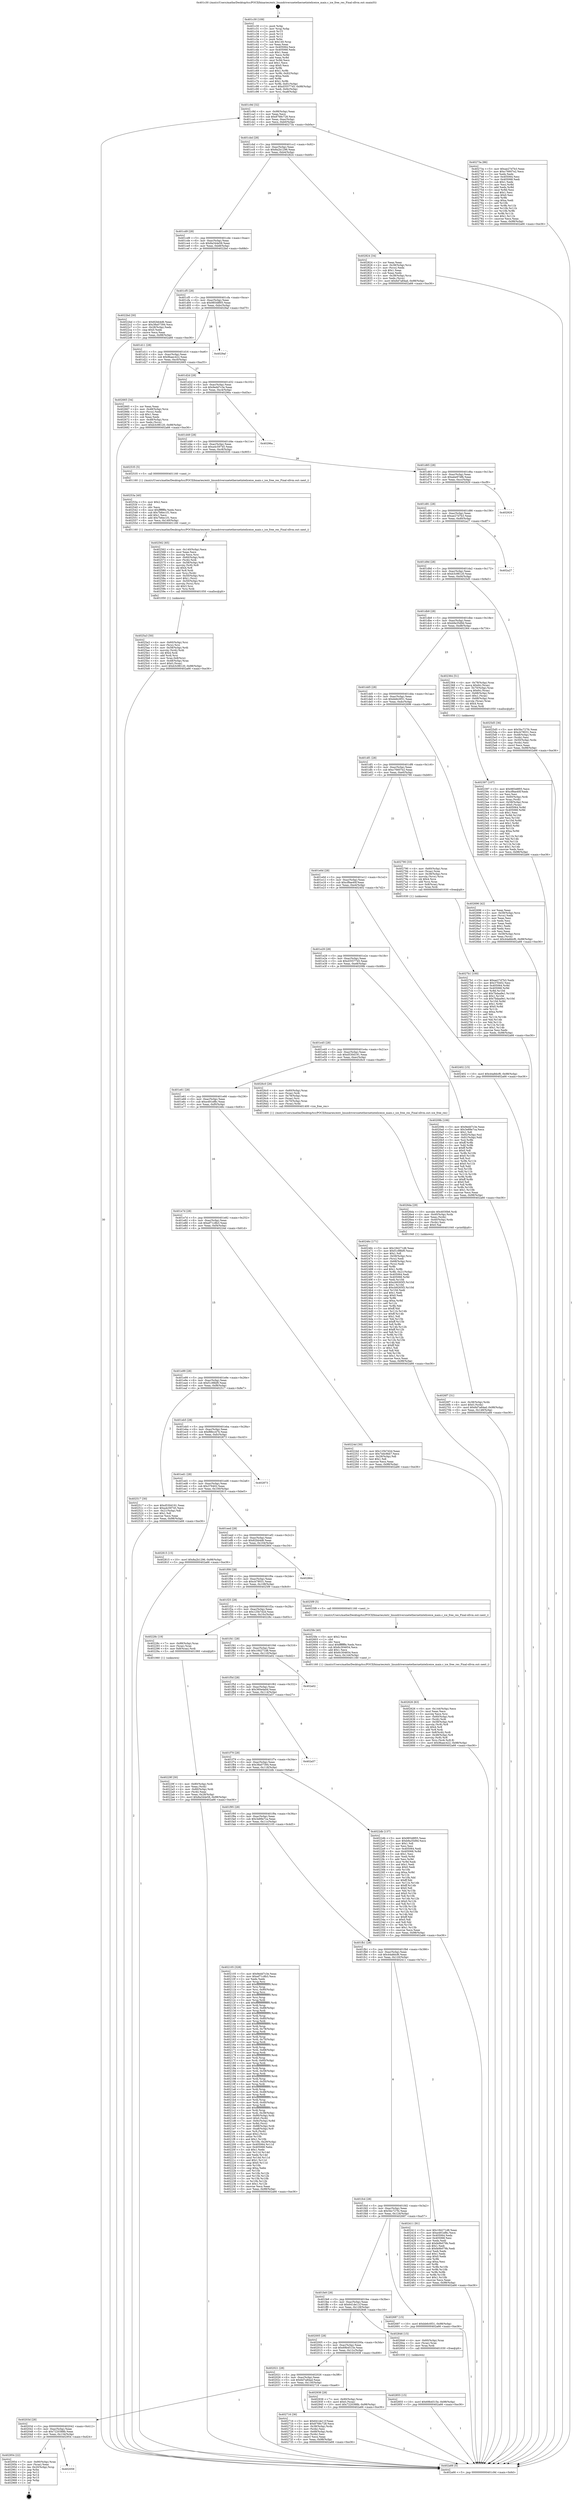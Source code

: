digraph "0x401c30" {
  label = "0x401c30 (/mnt/c/Users/mathe/Desktop/tcc/POCII/binaries/extr_linuxdriversnetethernetinteliceice_main.c_ice_free_res_Final-ollvm.out::main(0))"
  labelloc = "t"
  node[shape=record]

  Entry [label="",width=0.3,height=0.3,shape=circle,fillcolor=black,style=filled]
  "0x401c9d" [label="{
     0x401c9d [32]\l
     | [instrs]\l
     &nbsp;&nbsp;0x401c9d \<+6\>: mov -0x98(%rbp),%eax\l
     &nbsp;&nbsp;0x401ca3 \<+2\>: mov %eax,%ecx\l
     &nbsp;&nbsp;0x401ca5 \<+6\>: sub $0x8768c728,%ecx\l
     &nbsp;&nbsp;0x401cab \<+6\>: mov %eax,-0xac(%rbp)\l
     &nbsp;&nbsp;0x401cb1 \<+6\>: mov %ecx,-0xb0(%rbp)\l
     &nbsp;&nbsp;0x401cb7 \<+6\>: je 000000000040273a \<main+0xb0a\>\l
  }"]
  "0x40273a" [label="{
     0x40273a [86]\l
     | [instrs]\l
     &nbsp;&nbsp;0x40273a \<+5\>: mov $0xae27d7b3,%eax\l
     &nbsp;&nbsp;0x40273f \<+5\>: mov $0xc76607e2,%ecx\l
     &nbsp;&nbsp;0x402744 \<+2\>: xor %edx,%edx\l
     &nbsp;&nbsp;0x402746 \<+7\>: mov 0x405064,%esi\l
     &nbsp;&nbsp;0x40274d \<+7\>: mov 0x405068,%edi\l
     &nbsp;&nbsp;0x402754 \<+3\>: sub $0x1,%edx\l
     &nbsp;&nbsp;0x402757 \<+3\>: mov %esi,%r8d\l
     &nbsp;&nbsp;0x40275a \<+3\>: add %edx,%r8d\l
     &nbsp;&nbsp;0x40275d \<+4\>: imul %r8d,%esi\l
     &nbsp;&nbsp;0x402761 \<+3\>: and $0x1,%esi\l
     &nbsp;&nbsp;0x402764 \<+3\>: cmp $0x0,%esi\l
     &nbsp;&nbsp;0x402767 \<+4\>: sete %r9b\l
     &nbsp;&nbsp;0x40276b \<+3\>: cmp $0xa,%edi\l
     &nbsp;&nbsp;0x40276e \<+4\>: setl %r10b\l
     &nbsp;&nbsp;0x402772 \<+3\>: mov %r9b,%r11b\l
     &nbsp;&nbsp;0x402775 \<+3\>: and %r10b,%r11b\l
     &nbsp;&nbsp;0x402778 \<+3\>: xor %r10b,%r9b\l
     &nbsp;&nbsp;0x40277b \<+3\>: or %r9b,%r11b\l
     &nbsp;&nbsp;0x40277e \<+4\>: test $0x1,%r11b\l
     &nbsp;&nbsp;0x402782 \<+3\>: cmovne %ecx,%eax\l
     &nbsp;&nbsp;0x402785 \<+6\>: mov %eax,-0x98(%rbp)\l
     &nbsp;&nbsp;0x40278b \<+5\>: jmp 0000000000402a66 \<main+0xe36\>\l
  }"]
  "0x401cbd" [label="{
     0x401cbd [28]\l
     | [instrs]\l
     &nbsp;&nbsp;0x401cbd \<+5\>: jmp 0000000000401cc2 \<main+0x92\>\l
     &nbsp;&nbsp;0x401cc2 \<+6\>: mov -0xac(%rbp),%eax\l
     &nbsp;&nbsp;0x401cc8 \<+5\>: sub $0x8a2b1296,%eax\l
     &nbsp;&nbsp;0x401ccd \<+6\>: mov %eax,-0xb4(%rbp)\l
     &nbsp;&nbsp;0x401cd3 \<+6\>: je 0000000000402824 \<main+0xbf4\>\l
  }"]
  Exit [label="",width=0.3,height=0.3,shape=circle,fillcolor=black,style=filled,peripheries=2]
  "0x402824" [label="{
     0x402824 [34]\l
     | [instrs]\l
     &nbsp;&nbsp;0x402824 \<+2\>: xor %eax,%eax\l
     &nbsp;&nbsp;0x402826 \<+4\>: mov -0x38(%rbp),%rcx\l
     &nbsp;&nbsp;0x40282a \<+2\>: mov (%rcx),%edx\l
     &nbsp;&nbsp;0x40282c \<+3\>: sub $0x1,%eax\l
     &nbsp;&nbsp;0x40282f \<+2\>: sub %eax,%edx\l
     &nbsp;&nbsp;0x402831 \<+4\>: mov -0x38(%rbp),%rcx\l
     &nbsp;&nbsp;0x402835 \<+2\>: mov %edx,(%rcx)\l
     &nbsp;&nbsp;0x402837 \<+10\>: movl $0x6d7a84ad,-0x98(%rbp)\l
     &nbsp;&nbsp;0x402841 \<+5\>: jmp 0000000000402a66 \<main+0xe36\>\l
  }"]
  "0x401cd9" [label="{
     0x401cd9 [28]\l
     | [instrs]\l
     &nbsp;&nbsp;0x401cd9 \<+5\>: jmp 0000000000401cde \<main+0xae\>\l
     &nbsp;&nbsp;0x401cde \<+6\>: mov -0xac(%rbp),%eax\l
     &nbsp;&nbsp;0x401ce4 \<+5\>: sub $0x8a344e58,%eax\l
     &nbsp;&nbsp;0x401ce9 \<+6\>: mov %eax,-0xb8(%rbp)\l
     &nbsp;&nbsp;0x401cef \<+6\>: je 00000000004022bd \<main+0x68d\>\l
  }"]
  "0x402059" [label="{
     0x402059\l
  }", style=dashed]
  "0x4022bd" [label="{
     0x4022bd [30]\l
     | [instrs]\l
     &nbsp;&nbsp;0x4022bd \<+5\>: mov $0x82bb4d6,%eax\l
     &nbsp;&nbsp;0x4022c2 \<+5\>: mov $0x38a07394,%ecx\l
     &nbsp;&nbsp;0x4022c7 \<+3\>: mov -0x28(%rbp),%edx\l
     &nbsp;&nbsp;0x4022ca \<+3\>: cmp $0x0,%edx\l
     &nbsp;&nbsp;0x4022cd \<+3\>: cmove %ecx,%eax\l
     &nbsp;&nbsp;0x4022d0 \<+6\>: mov %eax,-0x98(%rbp)\l
     &nbsp;&nbsp;0x4022d6 \<+5\>: jmp 0000000000402a66 \<main+0xe36\>\l
  }"]
  "0x401cf5" [label="{
     0x401cf5 [28]\l
     | [instrs]\l
     &nbsp;&nbsp;0x401cf5 \<+5\>: jmp 0000000000401cfa \<main+0xca\>\l
     &nbsp;&nbsp;0x401cfa \<+6\>: mov -0xac(%rbp),%eax\l
     &nbsp;&nbsp;0x401d00 \<+5\>: sub $0x98548f05,%eax\l
     &nbsp;&nbsp;0x401d05 \<+6\>: mov %eax,-0xbc(%rbp)\l
     &nbsp;&nbsp;0x401d0b \<+6\>: je 00000000004029af \<main+0xd7f\>\l
  }"]
  "0x402954" [label="{
     0x402954 [22]\l
     | [instrs]\l
     &nbsp;&nbsp;0x402954 \<+7\>: mov -0x90(%rbp),%rax\l
     &nbsp;&nbsp;0x40295b \<+2\>: mov (%rax),%eax\l
     &nbsp;&nbsp;0x40295d \<+4\>: lea -0x20(%rbp),%rsp\l
     &nbsp;&nbsp;0x402961 \<+1\>: pop %rbx\l
     &nbsp;&nbsp;0x402962 \<+2\>: pop %r12\l
     &nbsp;&nbsp;0x402964 \<+2\>: pop %r14\l
     &nbsp;&nbsp;0x402966 \<+2\>: pop %r15\l
     &nbsp;&nbsp;0x402968 \<+1\>: pop %rbp\l
     &nbsp;&nbsp;0x402969 \<+1\>: ret\l
  }"]
  "0x4029af" [label="{
     0x4029af\l
  }", style=dashed]
  "0x401d11" [label="{
     0x401d11 [28]\l
     | [instrs]\l
     &nbsp;&nbsp;0x401d11 \<+5\>: jmp 0000000000401d16 \<main+0xe6\>\l
     &nbsp;&nbsp;0x401d16 \<+6\>: mov -0xac(%rbp),%eax\l
     &nbsp;&nbsp;0x401d1c \<+5\>: sub $0x9baec422,%eax\l
     &nbsp;&nbsp;0x401d21 \<+6\>: mov %eax,-0xc0(%rbp)\l
     &nbsp;&nbsp;0x401d27 \<+6\>: je 0000000000402665 \<main+0xa35\>\l
  }"]
  "0x402855" [label="{
     0x402855 [15]\l
     | [instrs]\l
     &nbsp;&nbsp;0x402855 \<+10\>: movl $0x69b4515e,-0x98(%rbp)\l
     &nbsp;&nbsp;0x40285f \<+5\>: jmp 0000000000402a66 \<main+0xe36\>\l
  }"]
  "0x402665" [label="{
     0x402665 [34]\l
     | [instrs]\l
     &nbsp;&nbsp;0x402665 \<+2\>: xor %eax,%eax\l
     &nbsp;&nbsp;0x402667 \<+4\>: mov -0x48(%rbp),%rcx\l
     &nbsp;&nbsp;0x40266b \<+2\>: mov (%rcx),%edx\l
     &nbsp;&nbsp;0x40266d \<+3\>: sub $0x1,%eax\l
     &nbsp;&nbsp;0x402670 \<+2\>: sub %eax,%edx\l
     &nbsp;&nbsp;0x402672 \<+4\>: mov -0x48(%rbp),%rcx\l
     &nbsp;&nbsp;0x402676 \<+2\>: mov %edx,(%rcx)\l
     &nbsp;&nbsp;0x402678 \<+10\>: movl $0xb3c98120,-0x98(%rbp)\l
     &nbsp;&nbsp;0x402682 \<+5\>: jmp 0000000000402a66 \<main+0xe36\>\l
  }"]
  "0x401d2d" [label="{
     0x401d2d [28]\l
     | [instrs]\l
     &nbsp;&nbsp;0x401d2d \<+5\>: jmp 0000000000401d32 \<main+0x102\>\l
     &nbsp;&nbsp;0x401d32 \<+6\>: mov -0xac(%rbp),%eax\l
     &nbsp;&nbsp;0x401d38 \<+5\>: sub $0x9edd7c3e,%eax\l
     &nbsp;&nbsp;0x401d3d \<+6\>: mov %eax,-0xc4(%rbp)\l
     &nbsp;&nbsp;0x401d43 \<+6\>: je 000000000040296a \<main+0xd3a\>\l
  }"]
  "0x4027b1" [label="{
     0x4027b1 [100]\l
     | [instrs]\l
     &nbsp;&nbsp;0x4027b1 \<+5\>: mov $0xae27d7b3,%edx\l
     &nbsp;&nbsp;0x4027b6 \<+5\>: mov $0x376402,%esi\l
     &nbsp;&nbsp;0x4027bb \<+8\>: mov 0x405064,%r8d\l
     &nbsp;&nbsp;0x4027c3 \<+8\>: mov 0x405068,%r9d\l
     &nbsp;&nbsp;0x4027cb \<+3\>: mov %r8d,%r10d\l
     &nbsp;&nbsp;0x4027ce \<+7\>: add $0x7bdaa9e1,%r10d\l
     &nbsp;&nbsp;0x4027d5 \<+4\>: sub $0x1,%r10d\l
     &nbsp;&nbsp;0x4027d9 \<+7\>: sub $0x7bdaa9e1,%r10d\l
     &nbsp;&nbsp;0x4027e0 \<+4\>: imul %r10d,%r8d\l
     &nbsp;&nbsp;0x4027e4 \<+4\>: and $0x1,%r8d\l
     &nbsp;&nbsp;0x4027e8 \<+4\>: cmp $0x0,%r8d\l
     &nbsp;&nbsp;0x4027ec \<+4\>: sete %r11b\l
     &nbsp;&nbsp;0x4027f0 \<+4\>: cmp $0xa,%r9d\l
     &nbsp;&nbsp;0x4027f4 \<+3\>: setl %bl\l
     &nbsp;&nbsp;0x4027f7 \<+3\>: mov %r11b,%r14b\l
     &nbsp;&nbsp;0x4027fa \<+3\>: and %bl,%r14b\l
     &nbsp;&nbsp;0x4027fd \<+3\>: xor %bl,%r11b\l
     &nbsp;&nbsp;0x402800 \<+3\>: or %r11b,%r14b\l
     &nbsp;&nbsp;0x402803 \<+4\>: test $0x1,%r14b\l
     &nbsp;&nbsp;0x402807 \<+3\>: cmovne %esi,%edx\l
     &nbsp;&nbsp;0x40280a \<+6\>: mov %edx,-0x98(%rbp)\l
     &nbsp;&nbsp;0x402810 \<+5\>: jmp 0000000000402a66 \<main+0xe36\>\l
  }"]
  "0x40296a" [label="{
     0x40296a\l
  }", style=dashed]
  "0x401d49" [label="{
     0x401d49 [28]\l
     | [instrs]\l
     &nbsp;&nbsp;0x401d49 \<+5\>: jmp 0000000000401d4e \<main+0x11e\>\l
     &nbsp;&nbsp;0x401d4e \<+6\>: mov -0xac(%rbp),%eax\l
     &nbsp;&nbsp;0x401d54 \<+5\>: sub $0xa4c59745,%eax\l
     &nbsp;&nbsp;0x401d59 \<+6\>: mov %eax,-0xc8(%rbp)\l
     &nbsp;&nbsp;0x401d5f \<+6\>: je 0000000000402535 \<main+0x905\>\l
  }"]
  "0x40203d" [label="{
     0x40203d [28]\l
     | [instrs]\l
     &nbsp;&nbsp;0x40203d \<+5\>: jmp 0000000000402042 \<main+0x412\>\l
     &nbsp;&nbsp;0x402042 \<+6\>: mov -0xac(%rbp),%eax\l
     &nbsp;&nbsp;0x402048 \<+5\>: sub $0x7220388b,%eax\l
     &nbsp;&nbsp;0x40204d \<+6\>: mov %eax,-0x134(%rbp)\l
     &nbsp;&nbsp;0x402053 \<+6\>: je 0000000000402954 \<main+0xd24\>\l
  }"]
  "0x402535" [label="{
     0x402535 [5]\l
     | [instrs]\l
     &nbsp;&nbsp;0x402535 \<+5\>: call 0000000000401160 \<next_i\>\l
     | [calls]\l
     &nbsp;&nbsp;0x401160 \{1\} (/mnt/c/Users/mathe/Desktop/tcc/POCII/binaries/extr_linuxdriversnetethernetinteliceice_main.c_ice_free_res_Final-ollvm.out::next_i)\l
  }"]
  "0x401d65" [label="{
     0x401d65 [28]\l
     | [instrs]\l
     &nbsp;&nbsp;0x401d65 \<+5\>: jmp 0000000000401d6a \<main+0x13a\>\l
     &nbsp;&nbsp;0x401d6a \<+6\>: mov -0xac(%rbp),%eax\l
     &nbsp;&nbsp;0x401d70 \<+5\>: sub $0xabe97dfb,%eax\l
     &nbsp;&nbsp;0x401d75 \<+6\>: mov %eax,-0xcc(%rbp)\l
     &nbsp;&nbsp;0x401d7b \<+6\>: je 0000000000402929 \<main+0xcf9\>\l
  }"]
  "0x402716" [label="{
     0x402716 [36]\l
     | [instrs]\l
     &nbsp;&nbsp;0x402716 \<+5\>: mov $0x641de11f,%eax\l
     &nbsp;&nbsp;0x40271b \<+5\>: mov $0x8768c728,%ecx\l
     &nbsp;&nbsp;0x402720 \<+4\>: mov -0x38(%rbp),%rdx\l
     &nbsp;&nbsp;0x402724 \<+2\>: mov (%rdx),%esi\l
     &nbsp;&nbsp;0x402726 \<+4\>: mov -0x68(%rbp),%rdx\l
     &nbsp;&nbsp;0x40272a \<+2\>: cmp (%rdx),%esi\l
     &nbsp;&nbsp;0x40272c \<+3\>: cmovl %ecx,%eax\l
     &nbsp;&nbsp;0x40272f \<+6\>: mov %eax,-0x98(%rbp)\l
     &nbsp;&nbsp;0x402735 \<+5\>: jmp 0000000000402a66 \<main+0xe36\>\l
  }"]
  "0x402929" [label="{
     0x402929\l
  }", style=dashed]
  "0x401d81" [label="{
     0x401d81 [28]\l
     | [instrs]\l
     &nbsp;&nbsp;0x401d81 \<+5\>: jmp 0000000000401d86 \<main+0x156\>\l
     &nbsp;&nbsp;0x401d86 \<+6\>: mov -0xac(%rbp),%eax\l
     &nbsp;&nbsp;0x401d8c \<+5\>: sub $0xae27d7b3,%eax\l
     &nbsp;&nbsp;0x401d91 \<+6\>: mov %eax,-0xd0(%rbp)\l
     &nbsp;&nbsp;0x401d97 \<+6\>: je 0000000000402a27 \<main+0xdf7\>\l
  }"]
  "0x402021" [label="{
     0x402021 [28]\l
     | [instrs]\l
     &nbsp;&nbsp;0x402021 \<+5\>: jmp 0000000000402026 \<main+0x3f6\>\l
     &nbsp;&nbsp;0x402026 \<+6\>: mov -0xac(%rbp),%eax\l
     &nbsp;&nbsp;0x40202c \<+5\>: sub $0x6d7a84ad,%eax\l
     &nbsp;&nbsp;0x402031 \<+6\>: mov %eax,-0x130(%rbp)\l
     &nbsp;&nbsp;0x402037 \<+6\>: je 0000000000402716 \<main+0xae6\>\l
  }"]
  "0x402a27" [label="{
     0x402a27\l
  }", style=dashed]
  "0x401d9d" [label="{
     0x401d9d [28]\l
     | [instrs]\l
     &nbsp;&nbsp;0x401d9d \<+5\>: jmp 0000000000401da2 \<main+0x172\>\l
     &nbsp;&nbsp;0x401da2 \<+6\>: mov -0xac(%rbp),%eax\l
     &nbsp;&nbsp;0x401da8 \<+5\>: sub $0xb3c98120,%eax\l
     &nbsp;&nbsp;0x401dad \<+6\>: mov %eax,-0xd4(%rbp)\l
     &nbsp;&nbsp;0x401db3 \<+6\>: je 00000000004025d5 \<main+0x9a5\>\l
  }"]
  "0x402938" [label="{
     0x402938 [28]\l
     | [instrs]\l
     &nbsp;&nbsp;0x402938 \<+7\>: mov -0x90(%rbp),%rax\l
     &nbsp;&nbsp;0x40293f \<+6\>: movl $0x0,(%rax)\l
     &nbsp;&nbsp;0x402945 \<+10\>: movl $0x7220388b,-0x98(%rbp)\l
     &nbsp;&nbsp;0x40294f \<+5\>: jmp 0000000000402a66 \<main+0xe36\>\l
  }"]
  "0x4025d5" [label="{
     0x4025d5 [36]\l
     | [instrs]\l
     &nbsp;&nbsp;0x4025d5 \<+5\>: mov $0x5bc727fc,%eax\l
     &nbsp;&nbsp;0x4025da \<+5\>: mov $0xcb78031,%ecx\l
     &nbsp;&nbsp;0x4025df \<+4\>: mov -0x48(%rbp),%rdx\l
     &nbsp;&nbsp;0x4025e3 \<+2\>: mov (%rdx),%esi\l
     &nbsp;&nbsp;0x4025e5 \<+4\>: mov -0x50(%rbp),%rdx\l
     &nbsp;&nbsp;0x4025e9 \<+2\>: cmp (%rdx),%esi\l
     &nbsp;&nbsp;0x4025eb \<+3\>: cmovl %ecx,%eax\l
     &nbsp;&nbsp;0x4025ee \<+6\>: mov %eax,-0x98(%rbp)\l
     &nbsp;&nbsp;0x4025f4 \<+5\>: jmp 0000000000402a66 \<main+0xe36\>\l
  }"]
  "0x401db9" [label="{
     0x401db9 [28]\l
     | [instrs]\l
     &nbsp;&nbsp;0x401db9 \<+5\>: jmp 0000000000401dbe \<main+0x18e\>\l
     &nbsp;&nbsp;0x401dbe \<+6\>: mov -0xac(%rbp),%eax\l
     &nbsp;&nbsp;0x401dc4 \<+5\>: sub $0xb9a35d9d,%eax\l
     &nbsp;&nbsp;0x401dc9 \<+6\>: mov %eax,-0xd8(%rbp)\l
     &nbsp;&nbsp;0x401dcf \<+6\>: je 0000000000402364 \<main+0x734\>\l
  }"]
  "0x402005" [label="{
     0x402005 [28]\l
     | [instrs]\l
     &nbsp;&nbsp;0x402005 \<+5\>: jmp 000000000040200a \<main+0x3da\>\l
     &nbsp;&nbsp;0x40200a \<+6\>: mov -0xac(%rbp),%eax\l
     &nbsp;&nbsp;0x402010 \<+5\>: sub $0x69b4515e,%eax\l
     &nbsp;&nbsp;0x402015 \<+6\>: mov %eax,-0x12c(%rbp)\l
     &nbsp;&nbsp;0x40201b \<+6\>: je 0000000000402938 \<main+0xd08\>\l
  }"]
  "0x402364" [label="{
     0x402364 [51]\l
     | [instrs]\l
     &nbsp;&nbsp;0x402364 \<+4\>: mov -0x78(%rbp),%rax\l
     &nbsp;&nbsp;0x402368 \<+7\>: movq $0x64,(%rax)\l
     &nbsp;&nbsp;0x40236f \<+4\>: mov -0x70(%rbp),%rax\l
     &nbsp;&nbsp;0x402373 \<+7\>: movq $0x64,(%rax)\l
     &nbsp;&nbsp;0x40237a \<+4\>: mov -0x68(%rbp),%rax\l
     &nbsp;&nbsp;0x40237e \<+6\>: movl $0x1,(%rax)\l
     &nbsp;&nbsp;0x402384 \<+4\>: mov -0x68(%rbp),%rax\l
     &nbsp;&nbsp;0x402388 \<+3\>: movslq (%rax),%rax\l
     &nbsp;&nbsp;0x40238b \<+4\>: shl $0x4,%rax\l
     &nbsp;&nbsp;0x40238f \<+3\>: mov %rax,%rdi\l
     &nbsp;&nbsp;0x402392 \<+5\>: call 0000000000401050 \<malloc@plt\>\l
     | [calls]\l
     &nbsp;&nbsp;0x401050 \{1\} (unknown)\l
  }"]
  "0x401dd5" [label="{
     0x401dd5 [28]\l
     | [instrs]\l
     &nbsp;&nbsp;0x401dd5 \<+5\>: jmp 0000000000401dda \<main+0x1aa\>\l
     &nbsp;&nbsp;0x401dda \<+6\>: mov -0xac(%rbp),%eax\l
     &nbsp;&nbsp;0x401de0 \<+5\>: sub $0xbb6c0f31,%eax\l
     &nbsp;&nbsp;0x401de5 \<+6\>: mov %eax,-0xdc(%rbp)\l
     &nbsp;&nbsp;0x401deb \<+6\>: je 0000000000402696 \<main+0xa66\>\l
  }"]
  "0x402846" [label="{
     0x402846 [15]\l
     | [instrs]\l
     &nbsp;&nbsp;0x402846 \<+4\>: mov -0x60(%rbp),%rax\l
     &nbsp;&nbsp;0x40284a \<+3\>: mov (%rax),%rax\l
     &nbsp;&nbsp;0x40284d \<+3\>: mov %rax,%rdi\l
     &nbsp;&nbsp;0x402850 \<+5\>: call 0000000000401030 \<free@plt\>\l
     | [calls]\l
     &nbsp;&nbsp;0x401030 \{1\} (unknown)\l
  }"]
  "0x402696" [label="{
     0x402696 [42]\l
     | [instrs]\l
     &nbsp;&nbsp;0x402696 \<+2\>: xor %eax,%eax\l
     &nbsp;&nbsp;0x402698 \<+4\>: mov -0x58(%rbp),%rcx\l
     &nbsp;&nbsp;0x40269c \<+2\>: mov (%rcx),%edx\l
     &nbsp;&nbsp;0x40269e \<+2\>: mov %eax,%esi\l
     &nbsp;&nbsp;0x4026a0 \<+2\>: sub %edx,%esi\l
     &nbsp;&nbsp;0x4026a2 \<+2\>: mov %eax,%edx\l
     &nbsp;&nbsp;0x4026a4 \<+3\>: sub $0x1,%edx\l
     &nbsp;&nbsp;0x4026a7 \<+2\>: add %edx,%esi\l
     &nbsp;&nbsp;0x4026a9 \<+2\>: sub %esi,%eax\l
     &nbsp;&nbsp;0x4026ab \<+4\>: mov -0x58(%rbp),%rcx\l
     &nbsp;&nbsp;0x4026af \<+2\>: mov %eax,(%rcx)\l
     &nbsp;&nbsp;0x4026b1 \<+10\>: movl $0x44a8dcf6,-0x98(%rbp)\l
     &nbsp;&nbsp;0x4026bb \<+5\>: jmp 0000000000402a66 \<main+0xe36\>\l
  }"]
  "0x401df1" [label="{
     0x401df1 [28]\l
     | [instrs]\l
     &nbsp;&nbsp;0x401df1 \<+5\>: jmp 0000000000401df6 \<main+0x1c6\>\l
     &nbsp;&nbsp;0x401df6 \<+6\>: mov -0xac(%rbp),%eax\l
     &nbsp;&nbsp;0x401dfc \<+5\>: sub $0xc76607e2,%eax\l
     &nbsp;&nbsp;0x401e01 \<+6\>: mov %eax,-0xe0(%rbp)\l
     &nbsp;&nbsp;0x401e07 \<+6\>: je 0000000000402790 \<main+0xb60\>\l
  }"]
  "0x4026f7" [label="{
     0x4026f7 [31]\l
     | [instrs]\l
     &nbsp;&nbsp;0x4026f7 \<+4\>: mov -0x38(%rbp),%rdx\l
     &nbsp;&nbsp;0x4026fb \<+6\>: movl $0x0,(%rdx)\l
     &nbsp;&nbsp;0x402701 \<+10\>: movl $0x6d7a84ad,-0x98(%rbp)\l
     &nbsp;&nbsp;0x40270b \<+6\>: mov %eax,-0x148(%rbp)\l
     &nbsp;&nbsp;0x402711 \<+5\>: jmp 0000000000402a66 \<main+0xe36\>\l
  }"]
  "0x402790" [label="{
     0x402790 [33]\l
     | [instrs]\l
     &nbsp;&nbsp;0x402790 \<+4\>: mov -0x60(%rbp),%rax\l
     &nbsp;&nbsp;0x402794 \<+3\>: mov (%rax),%rax\l
     &nbsp;&nbsp;0x402797 \<+4\>: mov -0x38(%rbp),%rcx\l
     &nbsp;&nbsp;0x40279b \<+3\>: movslq (%rcx),%rcx\l
     &nbsp;&nbsp;0x40279e \<+4\>: shl $0x4,%rcx\l
     &nbsp;&nbsp;0x4027a2 \<+3\>: add %rcx,%rax\l
     &nbsp;&nbsp;0x4027a5 \<+4\>: mov 0x8(%rax),%rax\l
     &nbsp;&nbsp;0x4027a9 \<+3\>: mov %rax,%rdi\l
     &nbsp;&nbsp;0x4027ac \<+5\>: call 0000000000401030 \<free@plt\>\l
     | [calls]\l
     &nbsp;&nbsp;0x401030 \{1\} (unknown)\l
  }"]
  "0x401e0d" [label="{
     0x401e0d [28]\l
     | [instrs]\l
     &nbsp;&nbsp;0x401e0d \<+5\>: jmp 0000000000401e12 \<main+0x1e2\>\l
     &nbsp;&nbsp;0x401e12 \<+6\>: mov -0xac(%rbp),%eax\l
     &nbsp;&nbsp;0x401e18 \<+5\>: sub $0xcf9ae40f,%eax\l
     &nbsp;&nbsp;0x401e1d \<+6\>: mov %eax,-0xe4(%rbp)\l
     &nbsp;&nbsp;0x401e23 \<+6\>: je 0000000000402402 \<main+0x7d2\>\l
  }"]
  "0x4026da" [label="{
     0x4026da [29]\l
     | [instrs]\l
     &nbsp;&nbsp;0x4026da \<+10\>: movabs $0x4030b6,%rdi\l
     &nbsp;&nbsp;0x4026e4 \<+4\>: mov -0x40(%rbp),%rdx\l
     &nbsp;&nbsp;0x4026e8 \<+2\>: mov %eax,(%rdx)\l
     &nbsp;&nbsp;0x4026ea \<+4\>: mov -0x40(%rbp),%rdx\l
     &nbsp;&nbsp;0x4026ee \<+2\>: mov (%rdx),%esi\l
     &nbsp;&nbsp;0x4026f0 \<+2\>: mov $0x0,%al\l
     &nbsp;&nbsp;0x4026f2 \<+5\>: call 0000000000401040 \<printf@plt\>\l
     | [calls]\l
     &nbsp;&nbsp;0x401040 \{1\} (unknown)\l
  }"]
  "0x402402" [label="{
     0x402402 [15]\l
     | [instrs]\l
     &nbsp;&nbsp;0x402402 \<+10\>: movl $0x44a8dcf6,-0x98(%rbp)\l
     &nbsp;&nbsp;0x40240c \<+5\>: jmp 0000000000402a66 \<main+0xe36\>\l
  }"]
  "0x401e29" [label="{
     0x401e29 [28]\l
     | [instrs]\l
     &nbsp;&nbsp;0x401e29 \<+5\>: jmp 0000000000401e2e \<main+0x1fe\>\l
     &nbsp;&nbsp;0x401e2e \<+6\>: mov -0xac(%rbp),%eax\l
     &nbsp;&nbsp;0x401e34 \<+5\>: sub $0xd3557745,%eax\l
     &nbsp;&nbsp;0x401e39 \<+6\>: mov %eax,-0xe8(%rbp)\l
     &nbsp;&nbsp;0x401e3f \<+6\>: je 000000000040209b \<main+0x46b\>\l
  }"]
  "0x401fe9" [label="{
     0x401fe9 [28]\l
     | [instrs]\l
     &nbsp;&nbsp;0x401fe9 \<+5\>: jmp 0000000000401fee \<main+0x3be\>\l
     &nbsp;&nbsp;0x401fee \<+6\>: mov -0xac(%rbp),%eax\l
     &nbsp;&nbsp;0x401ff4 \<+5\>: sub $0x641de11f,%eax\l
     &nbsp;&nbsp;0x401ff9 \<+6\>: mov %eax,-0x128(%rbp)\l
     &nbsp;&nbsp;0x401fff \<+6\>: je 0000000000402846 \<main+0xc16\>\l
  }"]
  "0x40209b" [label="{
     0x40209b [106]\l
     | [instrs]\l
     &nbsp;&nbsp;0x40209b \<+5\>: mov $0x9edd7c3e,%eax\l
     &nbsp;&nbsp;0x4020a0 \<+5\>: mov $0x3e89e7ca,%ecx\l
     &nbsp;&nbsp;0x4020a5 \<+2\>: mov $0x1,%dl\l
     &nbsp;&nbsp;0x4020a7 \<+7\>: mov -0x92(%rbp),%sil\l
     &nbsp;&nbsp;0x4020ae \<+7\>: mov -0x91(%rbp),%dil\l
     &nbsp;&nbsp;0x4020b5 \<+3\>: mov %sil,%r8b\l
     &nbsp;&nbsp;0x4020b8 \<+4\>: xor $0xff,%r8b\l
     &nbsp;&nbsp;0x4020bc \<+3\>: mov %dil,%r9b\l
     &nbsp;&nbsp;0x4020bf \<+4\>: xor $0xff,%r9b\l
     &nbsp;&nbsp;0x4020c3 \<+3\>: xor $0x0,%dl\l
     &nbsp;&nbsp;0x4020c6 \<+3\>: mov %r8b,%r10b\l
     &nbsp;&nbsp;0x4020c9 \<+4\>: and $0x0,%r10b\l
     &nbsp;&nbsp;0x4020cd \<+3\>: and %dl,%sil\l
     &nbsp;&nbsp;0x4020d0 \<+3\>: mov %r9b,%r11b\l
     &nbsp;&nbsp;0x4020d3 \<+4\>: and $0x0,%r11b\l
     &nbsp;&nbsp;0x4020d7 \<+3\>: and %dl,%dil\l
     &nbsp;&nbsp;0x4020da \<+3\>: or %sil,%r10b\l
     &nbsp;&nbsp;0x4020dd \<+3\>: or %dil,%r11b\l
     &nbsp;&nbsp;0x4020e0 \<+3\>: xor %r11b,%r10b\l
     &nbsp;&nbsp;0x4020e3 \<+3\>: or %r9b,%r8b\l
     &nbsp;&nbsp;0x4020e6 \<+4\>: xor $0xff,%r8b\l
     &nbsp;&nbsp;0x4020ea \<+3\>: or $0x0,%dl\l
     &nbsp;&nbsp;0x4020ed \<+3\>: and %dl,%r8b\l
     &nbsp;&nbsp;0x4020f0 \<+3\>: or %r8b,%r10b\l
     &nbsp;&nbsp;0x4020f3 \<+4\>: test $0x1,%r10b\l
     &nbsp;&nbsp;0x4020f7 \<+3\>: cmovne %ecx,%eax\l
     &nbsp;&nbsp;0x4020fa \<+6\>: mov %eax,-0x98(%rbp)\l
     &nbsp;&nbsp;0x402100 \<+5\>: jmp 0000000000402a66 \<main+0xe36\>\l
  }"]
  "0x401e45" [label="{
     0x401e45 [28]\l
     | [instrs]\l
     &nbsp;&nbsp;0x401e45 \<+5\>: jmp 0000000000401e4a \<main+0x21a\>\l
     &nbsp;&nbsp;0x401e4a \<+6\>: mov -0xac(%rbp),%eax\l
     &nbsp;&nbsp;0x401e50 \<+5\>: sub $0xd530d191,%eax\l
     &nbsp;&nbsp;0x401e55 \<+6\>: mov %eax,-0xec(%rbp)\l
     &nbsp;&nbsp;0x401e5b \<+6\>: je 00000000004026c0 \<main+0xa90\>\l
  }"]
  "0x402a66" [label="{
     0x402a66 [5]\l
     | [instrs]\l
     &nbsp;&nbsp;0x402a66 \<+5\>: jmp 0000000000401c9d \<main+0x6d\>\l
  }"]
  "0x401c30" [label="{
     0x401c30 [109]\l
     | [instrs]\l
     &nbsp;&nbsp;0x401c30 \<+1\>: push %rbp\l
     &nbsp;&nbsp;0x401c31 \<+3\>: mov %rsp,%rbp\l
     &nbsp;&nbsp;0x401c34 \<+2\>: push %r15\l
     &nbsp;&nbsp;0x401c36 \<+2\>: push %r14\l
     &nbsp;&nbsp;0x401c38 \<+2\>: push %r12\l
     &nbsp;&nbsp;0x401c3a \<+1\>: push %rbx\l
     &nbsp;&nbsp;0x401c3b \<+7\>: sub $0x140,%rsp\l
     &nbsp;&nbsp;0x401c42 \<+2\>: xor %eax,%eax\l
     &nbsp;&nbsp;0x401c44 \<+7\>: mov 0x405064,%ecx\l
     &nbsp;&nbsp;0x401c4b \<+7\>: mov 0x405068,%edx\l
     &nbsp;&nbsp;0x401c52 \<+3\>: sub $0x1,%eax\l
     &nbsp;&nbsp;0x401c55 \<+3\>: mov %ecx,%r8d\l
     &nbsp;&nbsp;0x401c58 \<+3\>: add %eax,%r8d\l
     &nbsp;&nbsp;0x401c5b \<+4\>: imul %r8d,%ecx\l
     &nbsp;&nbsp;0x401c5f \<+3\>: and $0x1,%ecx\l
     &nbsp;&nbsp;0x401c62 \<+3\>: cmp $0x0,%ecx\l
     &nbsp;&nbsp;0x401c65 \<+4\>: sete %r9b\l
     &nbsp;&nbsp;0x401c69 \<+4\>: and $0x1,%r9b\l
     &nbsp;&nbsp;0x401c6d \<+7\>: mov %r9b,-0x92(%rbp)\l
     &nbsp;&nbsp;0x401c74 \<+3\>: cmp $0xa,%edx\l
     &nbsp;&nbsp;0x401c77 \<+4\>: setl %r9b\l
     &nbsp;&nbsp;0x401c7b \<+4\>: and $0x1,%r9b\l
     &nbsp;&nbsp;0x401c7f \<+7\>: mov %r9b,-0x91(%rbp)\l
     &nbsp;&nbsp;0x401c86 \<+10\>: movl $0xd3557745,-0x98(%rbp)\l
     &nbsp;&nbsp;0x401c90 \<+6\>: mov %edi,-0x9c(%rbp)\l
     &nbsp;&nbsp;0x401c96 \<+7\>: mov %rsi,-0xa8(%rbp)\l
  }"]
  "0x402687" [label="{
     0x402687 [15]\l
     | [instrs]\l
     &nbsp;&nbsp;0x402687 \<+10\>: movl $0xbb6c0f31,-0x98(%rbp)\l
     &nbsp;&nbsp;0x402691 \<+5\>: jmp 0000000000402a66 \<main+0xe36\>\l
  }"]
  "0x4026c0" [label="{
     0x4026c0 [26]\l
     | [instrs]\l
     &nbsp;&nbsp;0x4026c0 \<+4\>: mov -0x60(%rbp),%rax\l
     &nbsp;&nbsp;0x4026c4 \<+3\>: mov (%rax),%rdi\l
     &nbsp;&nbsp;0x4026c7 \<+4\>: mov -0x78(%rbp),%rax\l
     &nbsp;&nbsp;0x4026cb \<+3\>: mov (%rax),%rsi\l
     &nbsp;&nbsp;0x4026ce \<+4\>: mov -0x70(%rbp),%rax\l
     &nbsp;&nbsp;0x4026d2 \<+3\>: mov (%rax),%rdx\l
     &nbsp;&nbsp;0x4026d5 \<+5\>: call 0000000000401400 \<ice_free_res\>\l
     | [calls]\l
     &nbsp;&nbsp;0x401400 \{1\} (/mnt/c/Users/mathe/Desktop/tcc/POCII/binaries/extr_linuxdriversnetethernetinteliceice_main.c_ice_free_res_Final-ollvm.out::ice_free_res)\l
  }"]
  "0x401e61" [label="{
     0x401e61 [28]\l
     | [instrs]\l
     &nbsp;&nbsp;0x401e61 \<+5\>: jmp 0000000000401e66 \<main+0x236\>\l
     &nbsp;&nbsp;0x401e66 \<+6\>: mov -0xac(%rbp),%eax\l
     &nbsp;&nbsp;0x401e6c \<+5\>: sub $0xe491ef8c,%eax\l
     &nbsp;&nbsp;0x401e71 \<+6\>: mov %eax,-0xf0(%rbp)\l
     &nbsp;&nbsp;0x401e77 \<+6\>: je 000000000040246c \<main+0x83c\>\l
  }"]
  "0x402626" [label="{
     0x402626 [63]\l
     | [instrs]\l
     &nbsp;&nbsp;0x402626 \<+6\>: mov -0x144(%rbp),%ecx\l
     &nbsp;&nbsp;0x40262c \<+3\>: imul %eax,%ecx\l
     &nbsp;&nbsp;0x40262f \<+3\>: movslq %ecx,%rsi\l
     &nbsp;&nbsp;0x402632 \<+4\>: mov -0x60(%rbp),%rdi\l
     &nbsp;&nbsp;0x402636 \<+3\>: mov (%rdi),%rdi\l
     &nbsp;&nbsp;0x402639 \<+4\>: mov -0x58(%rbp),%r8\l
     &nbsp;&nbsp;0x40263d \<+3\>: movslq (%r8),%r8\l
     &nbsp;&nbsp;0x402640 \<+4\>: shl $0x4,%r8\l
     &nbsp;&nbsp;0x402644 \<+3\>: add %r8,%rdi\l
     &nbsp;&nbsp;0x402647 \<+4\>: mov 0x8(%rdi),%rdi\l
     &nbsp;&nbsp;0x40264b \<+4\>: mov -0x48(%rbp),%r8\l
     &nbsp;&nbsp;0x40264f \<+3\>: movslq (%r8),%r8\l
     &nbsp;&nbsp;0x402652 \<+4\>: mov %rsi,(%rdi,%r8,8)\l
     &nbsp;&nbsp;0x402656 \<+10\>: movl $0x9baec422,-0x98(%rbp)\l
     &nbsp;&nbsp;0x402660 \<+5\>: jmp 0000000000402a66 \<main+0xe36\>\l
  }"]
  "0x40246c" [label="{
     0x40246c [171]\l
     | [instrs]\l
     &nbsp;&nbsp;0x40246c \<+5\>: mov $0x184271d8,%eax\l
     &nbsp;&nbsp;0x402471 \<+5\>: mov $0xf1c98bf0,%ecx\l
     &nbsp;&nbsp;0x402476 \<+2\>: mov $0x1,%dl\l
     &nbsp;&nbsp;0x402478 \<+4\>: mov -0x58(%rbp),%rsi\l
     &nbsp;&nbsp;0x40247c \<+2\>: mov (%rsi),%edi\l
     &nbsp;&nbsp;0x40247e \<+4\>: mov -0x68(%rbp),%rsi\l
     &nbsp;&nbsp;0x402482 \<+2\>: cmp (%rsi),%edi\l
     &nbsp;&nbsp;0x402484 \<+4\>: setl %r8b\l
     &nbsp;&nbsp;0x402488 \<+4\>: and $0x1,%r8b\l
     &nbsp;&nbsp;0x40248c \<+4\>: mov %r8b,-0x21(%rbp)\l
     &nbsp;&nbsp;0x402490 \<+7\>: mov 0x405064,%edi\l
     &nbsp;&nbsp;0x402497 \<+8\>: mov 0x405068,%r9d\l
     &nbsp;&nbsp;0x40249f \<+3\>: mov %edi,%r10d\l
     &nbsp;&nbsp;0x4024a2 \<+7\>: add $0xcb9265f3,%r10d\l
     &nbsp;&nbsp;0x4024a9 \<+4\>: sub $0x1,%r10d\l
     &nbsp;&nbsp;0x4024ad \<+7\>: sub $0xcb9265f3,%r10d\l
     &nbsp;&nbsp;0x4024b4 \<+4\>: imul %r10d,%edi\l
     &nbsp;&nbsp;0x4024b8 \<+3\>: and $0x1,%edi\l
     &nbsp;&nbsp;0x4024bb \<+3\>: cmp $0x0,%edi\l
     &nbsp;&nbsp;0x4024be \<+4\>: sete %r8b\l
     &nbsp;&nbsp;0x4024c2 \<+4\>: cmp $0xa,%r9d\l
     &nbsp;&nbsp;0x4024c6 \<+4\>: setl %r11b\l
     &nbsp;&nbsp;0x4024ca \<+3\>: mov %r8b,%bl\l
     &nbsp;&nbsp;0x4024cd \<+3\>: xor $0xff,%bl\l
     &nbsp;&nbsp;0x4024d0 \<+3\>: mov %r11b,%r14b\l
     &nbsp;&nbsp;0x4024d3 \<+4\>: xor $0xff,%r14b\l
     &nbsp;&nbsp;0x4024d7 \<+3\>: xor $0x1,%dl\l
     &nbsp;&nbsp;0x4024da \<+3\>: mov %bl,%r15b\l
     &nbsp;&nbsp;0x4024dd \<+4\>: and $0xff,%r15b\l
     &nbsp;&nbsp;0x4024e1 \<+3\>: and %dl,%r8b\l
     &nbsp;&nbsp;0x4024e4 \<+3\>: mov %r14b,%r12b\l
     &nbsp;&nbsp;0x4024e7 \<+4\>: and $0xff,%r12b\l
     &nbsp;&nbsp;0x4024eb \<+3\>: and %dl,%r11b\l
     &nbsp;&nbsp;0x4024ee \<+3\>: or %r8b,%r15b\l
     &nbsp;&nbsp;0x4024f1 \<+3\>: or %r11b,%r12b\l
     &nbsp;&nbsp;0x4024f4 \<+3\>: xor %r12b,%r15b\l
     &nbsp;&nbsp;0x4024f7 \<+3\>: or %r14b,%bl\l
     &nbsp;&nbsp;0x4024fa \<+3\>: xor $0xff,%bl\l
     &nbsp;&nbsp;0x4024fd \<+3\>: or $0x1,%dl\l
     &nbsp;&nbsp;0x402500 \<+2\>: and %dl,%bl\l
     &nbsp;&nbsp;0x402502 \<+3\>: or %bl,%r15b\l
     &nbsp;&nbsp;0x402505 \<+4\>: test $0x1,%r15b\l
     &nbsp;&nbsp;0x402509 \<+3\>: cmovne %ecx,%eax\l
     &nbsp;&nbsp;0x40250c \<+6\>: mov %eax,-0x98(%rbp)\l
     &nbsp;&nbsp;0x402512 \<+5\>: jmp 0000000000402a66 \<main+0xe36\>\l
  }"]
  "0x401e7d" [label="{
     0x401e7d [28]\l
     | [instrs]\l
     &nbsp;&nbsp;0x401e7d \<+5\>: jmp 0000000000401e82 \<main+0x252\>\l
     &nbsp;&nbsp;0x401e82 \<+6\>: mov -0xac(%rbp),%eax\l
     &nbsp;&nbsp;0x401e88 \<+5\>: sub $0xef71c8b3,%eax\l
     &nbsp;&nbsp;0x401e8d \<+6\>: mov %eax,-0xf4(%rbp)\l
     &nbsp;&nbsp;0x401e93 \<+6\>: je 000000000040224d \<main+0x61d\>\l
  }"]
  "0x4025fe" [label="{
     0x4025fe [40]\l
     | [instrs]\l
     &nbsp;&nbsp;0x4025fe \<+5\>: mov $0x2,%ecx\l
     &nbsp;&nbsp;0x402603 \<+1\>: cltd\l
     &nbsp;&nbsp;0x402604 \<+2\>: idiv %ecx\l
     &nbsp;&nbsp;0x402606 \<+6\>: imul $0xfffffffe,%edx,%ecx\l
     &nbsp;&nbsp;0x40260c \<+6\>: sub $0x6c304654,%ecx\l
     &nbsp;&nbsp;0x402612 \<+3\>: add $0x1,%ecx\l
     &nbsp;&nbsp;0x402615 \<+6\>: add $0x6c304654,%ecx\l
     &nbsp;&nbsp;0x40261b \<+6\>: mov %ecx,-0x144(%rbp)\l
     &nbsp;&nbsp;0x402621 \<+5\>: call 0000000000401160 \<next_i\>\l
     | [calls]\l
     &nbsp;&nbsp;0x401160 \{1\} (/mnt/c/Users/mathe/Desktop/tcc/POCII/binaries/extr_linuxdriversnetethernetinteliceice_main.c_ice_free_res_Final-ollvm.out::next_i)\l
  }"]
  "0x40224d" [label="{
     0x40224d [30]\l
     | [instrs]\l
     &nbsp;&nbsp;0x40224d \<+5\>: mov $0x125b7d2d,%eax\l
     &nbsp;&nbsp;0x402252 \<+5\>: mov $0x7edc9bb7,%ecx\l
     &nbsp;&nbsp;0x402257 \<+3\>: mov -0x29(%rbp),%dl\l
     &nbsp;&nbsp;0x40225a \<+3\>: test $0x1,%dl\l
     &nbsp;&nbsp;0x40225d \<+3\>: cmovne %ecx,%eax\l
     &nbsp;&nbsp;0x402260 \<+6\>: mov %eax,-0x98(%rbp)\l
     &nbsp;&nbsp;0x402266 \<+5\>: jmp 0000000000402a66 \<main+0xe36\>\l
  }"]
  "0x401e99" [label="{
     0x401e99 [28]\l
     | [instrs]\l
     &nbsp;&nbsp;0x401e99 \<+5\>: jmp 0000000000401e9e \<main+0x26e\>\l
     &nbsp;&nbsp;0x401e9e \<+6\>: mov -0xac(%rbp),%eax\l
     &nbsp;&nbsp;0x401ea4 \<+5\>: sub $0xf1c98bf0,%eax\l
     &nbsp;&nbsp;0x401ea9 \<+6\>: mov %eax,-0xf8(%rbp)\l
     &nbsp;&nbsp;0x401eaf \<+6\>: je 0000000000402517 \<main+0x8e7\>\l
  }"]
  "0x4025a3" [label="{
     0x4025a3 [50]\l
     | [instrs]\l
     &nbsp;&nbsp;0x4025a3 \<+4\>: mov -0x60(%rbp),%rsi\l
     &nbsp;&nbsp;0x4025a7 \<+3\>: mov (%rsi),%rsi\l
     &nbsp;&nbsp;0x4025aa \<+4\>: mov -0x58(%rbp),%rdi\l
     &nbsp;&nbsp;0x4025ae \<+3\>: movslq (%rdi),%rdi\l
     &nbsp;&nbsp;0x4025b1 \<+4\>: shl $0x4,%rdi\l
     &nbsp;&nbsp;0x4025b5 \<+3\>: add %rdi,%rsi\l
     &nbsp;&nbsp;0x4025b8 \<+4\>: mov %rax,0x8(%rsi)\l
     &nbsp;&nbsp;0x4025bc \<+4\>: mov -0x48(%rbp),%rax\l
     &nbsp;&nbsp;0x4025c0 \<+6\>: movl $0x0,(%rax)\l
     &nbsp;&nbsp;0x4025c6 \<+10\>: movl $0xb3c98120,-0x98(%rbp)\l
     &nbsp;&nbsp;0x4025d0 \<+5\>: jmp 0000000000402a66 \<main+0xe36\>\l
  }"]
  "0x402517" [label="{
     0x402517 [30]\l
     | [instrs]\l
     &nbsp;&nbsp;0x402517 \<+5\>: mov $0xd530d191,%eax\l
     &nbsp;&nbsp;0x40251c \<+5\>: mov $0xa4c59745,%ecx\l
     &nbsp;&nbsp;0x402521 \<+3\>: mov -0x21(%rbp),%dl\l
     &nbsp;&nbsp;0x402524 \<+3\>: test $0x1,%dl\l
     &nbsp;&nbsp;0x402527 \<+3\>: cmovne %ecx,%eax\l
     &nbsp;&nbsp;0x40252a \<+6\>: mov %eax,-0x98(%rbp)\l
     &nbsp;&nbsp;0x402530 \<+5\>: jmp 0000000000402a66 \<main+0xe36\>\l
  }"]
  "0x401eb5" [label="{
     0x401eb5 [28]\l
     | [instrs]\l
     &nbsp;&nbsp;0x401eb5 \<+5\>: jmp 0000000000401eba \<main+0x28a\>\l
     &nbsp;&nbsp;0x401eba \<+6\>: mov -0xac(%rbp),%eax\l
     &nbsp;&nbsp;0x401ec0 \<+5\>: sub $0xf88cc47b,%eax\l
     &nbsp;&nbsp;0x401ec5 \<+6\>: mov %eax,-0xfc(%rbp)\l
     &nbsp;&nbsp;0x401ecb \<+6\>: je 0000000000402873 \<main+0xc43\>\l
  }"]
  "0x402562" [label="{
     0x402562 [65]\l
     | [instrs]\l
     &nbsp;&nbsp;0x402562 \<+6\>: mov -0x140(%rbp),%ecx\l
     &nbsp;&nbsp;0x402568 \<+3\>: imul %eax,%ecx\l
     &nbsp;&nbsp;0x40256b \<+3\>: movslq %ecx,%rsi\l
     &nbsp;&nbsp;0x40256e \<+4\>: mov -0x60(%rbp),%rdi\l
     &nbsp;&nbsp;0x402572 \<+3\>: mov (%rdi),%rdi\l
     &nbsp;&nbsp;0x402575 \<+4\>: mov -0x58(%rbp),%r8\l
     &nbsp;&nbsp;0x402579 \<+3\>: movslq (%r8),%r8\l
     &nbsp;&nbsp;0x40257c \<+4\>: shl $0x4,%r8\l
     &nbsp;&nbsp;0x402580 \<+3\>: add %r8,%rdi\l
     &nbsp;&nbsp;0x402583 \<+3\>: mov %rsi,(%rdi)\l
     &nbsp;&nbsp;0x402586 \<+4\>: mov -0x50(%rbp),%rsi\l
     &nbsp;&nbsp;0x40258a \<+6\>: movl $0x1,(%rsi)\l
     &nbsp;&nbsp;0x402590 \<+4\>: mov -0x50(%rbp),%rsi\l
     &nbsp;&nbsp;0x402594 \<+3\>: movslq (%rsi),%rsi\l
     &nbsp;&nbsp;0x402597 \<+4\>: shl $0x3,%rsi\l
     &nbsp;&nbsp;0x40259b \<+3\>: mov %rsi,%rdi\l
     &nbsp;&nbsp;0x40259e \<+5\>: call 0000000000401050 \<malloc@plt\>\l
     | [calls]\l
     &nbsp;&nbsp;0x401050 \{1\} (unknown)\l
  }"]
  "0x402873" [label="{
     0x402873\l
  }", style=dashed]
  "0x401ed1" [label="{
     0x401ed1 [28]\l
     | [instrs]\l
     &nbsp;&nbsp;0x401ed1 \<+5\>: jmp 0000000000401ed6 \<main+0x2a6\>\l
     &nbsp;&nbsp;0x401ed6 \<+6\>: mov -0xac(%rbp),%eax\l
     &nbsp;&nbsp;0x401edc \<+5\>: sub $0x376402,%eax\l
     &nbsp;&nbsp;0x401ee1 \<+6\>: mov %eax,-0x100(%rbp)\l
     &nbsp;&nbsp;0x401ee7 \<+6\>: je 0000000000402815 \<main+0xbe5\>\l
  }"]
  "0x40253a" [label="{
     0x40253a [40]\l
     | [instrs]\l
     &nbsp;&nbsp;0x40253a \<+5\>: mov $0x2,%ecx\l
     &nbsp;&nbsp;0x40253f \<+1\>: cltd\l
     &nbsp;&nbsp;0x402540 \<+2\>: idiv %ecx\l
     &nbsp;&nbsp;0x402542 \<+6\>: imul $0xfffffffe,%edx,%ecx\l
     &nbsp;&nbsp;0x402548 \<+6\>: sub $0x7b6ec1f1,%ecx\l
     &nbsp;&nbsp;0x40254e \<+3\>: add $0x1,%ecx\l
     &nbsp;&nbsp;0x402551 \<+6\>: add $0x7b6ec1f1,%ecx\l
     &nbsp;&nbsp;0x402557 \<+6\>: mov %ecx,-0x140(%rbp)\l
     &nbsp;&nbsp;0x40255d \<+5\>: call 0000000000401160 \<next_i\>\l
     | [calls]\l
     &nbsp;&nbsp;0x401160 \{1\} (/mnt/c/Users/mathe/Desktop/tcc/POCII/binaries/extr_linuxdriversnetethernetinteliceice_main.c_ice_free_res_Final-ollvm.out::next_i)\l
  }"]
  "0x402815" [label="{
     0x402815 [15]\l
     | [instrs]\l
     &nbsp;&nbsp;0x402815 \<+10\>: movl $0x8a2b1296,-0x98(%rbp)\l
     &nbsp;&nbsp;0x40281f \<+5\>: jmp 0000000000402a66 \<main+0xe36\>\l
  }"]
  "0x401eed" [label="{
     0x401eed [28]\l
     | [instrs]\l
     &nbsp;&nbsp;0x401eed \<+5\>: jmp 0000000000401ef2 \<main+0x2c2\>\l
     &nbsp;&nbsp;0x401ef2 \<+6\>: mov -0xac(%rbp),%eax\l
     &nbsp;&nbsp;0x401ef8 \<+5\>: sub $0x82bb4d6,%eax\l
     &nbsp;&nbsp;0x401efd \<+6\>: mov %eax,-0x104(%rbp)\l
     &nbsp;&nbsp;0x401f03 \<+6\>: je 0000000000402864 \<main+0xc34\>\l
  }"]
  "0x401fcd" [label="{
     0x401fcd [28]\l
     | [instrs]\l
     &nbsp;&nbsp;0x401fcd \<+5\>: jmp 0000000000401fd2 \<main+0x3a2\>\l
     &nbsp;&nbsp;0x401fd2 \<+6\>: mov -0xac(%rbp),%eax\l
     &nbsp;&nbsp;0x401fd8 \<+5\>: sub $0x5bc727fc,%eax\l
     &nbsp;&nbsp;0x401fdd \<+6\>: mov %eax,-0x124(%rbp)\l
     &nbsp;&nbsp;0x401fe3 \<+6\>: je 0000000000402687 \<main+0xa57\>\l
  }"]
  "0x402864" [label="{
     0x402864\l
  }", style=dashed]
  "0x401f09" [label="{
     0x401f09 [28]\l
     | [instrs]\l
     &nbsp;&nbsp;0x401f09 \<+5\>: jmp 0000000000401f0e \<main+0x2de\>\l
     &nbsp;&nbsp;0x401f0e \<+6\>: mov -0xac(%rbp),%eax\l
     &nbsp;&nbsp;0x401f14 \<+5\>: sub $0xcb78031,%eax\l
     &nbsp;&nbsp;0x401f19 \<+6\>: mov %eax,-0x108(%rbp)\l
     &nbsp;&nbsp;0x401f1f \<+6\>: je 00000000004025f9 \<main+0x9c9\>\l
  }"]
  "0x402411" [label="{
     0x402411 [91]\l
     | [instrs]\l
     &nbsp;&nbsp;0x402411 \<+5\>: mov $0x184271d8,%eax\l
     &nbsp;&nbsp;0x402416 \<+5\>: mov $0xe491ef8c,%ecx\l
     &nbsp;&nbsp;0x40241b \<+7\>: mov 0x405064,%edx\l
     &nbsp;&nbsp;0x402422 \<+7\>: mov 0x405068,%esi\l
     &nbsp;&nbsp;0x402429 \<+2\>: mov %edx,%edi\l
     &nbsp;&nbsp;0x40242b \<+6\>: add $0xfe9b079b,%edi\l
     &nbsp;&nbsp;0x402431 \<+3\>: sub $0x1,%edi\l
     &nbsp;&nbsp;0x402434 \<+6\>: sub $0xfe9b079b,%edi\l
     &nbsp;&nbsp;0x40243a \<+3\>: imul %edi,%edx\l
     &nbsp;&nbsp;0x40243d \<+3\>: and $0x1,%edx\l
     &nbsp;&nbsp;0x402440 \<+3\>: cmp $0x0,%edx\l
     &nbsp;&nbsp;0x402443 \<+4\>: sete %r8b\l
     &nbsp;&nbsp;0x402447 \<+3\>: cmp $0xa,%esi\l
     &nbsp;&nbsp;0x40244a \<+4\>: setl %r9b\l
     &nbsp;&nbsp;0x40244e \<+3\>: mov %r8b,%r10b\l
     &nbsp;&nbsp;0x402451 \<+3\>: and %r9b,%r10b\l
     &nbsp;&nbsp;0x402454 \<+3\>: xor %r9b,%r8b\l
     &nbsp;&nbsp;0x402457 \<+3\>: or %r8b,%r10b\l
     &nbsp;&nbsp;0x40245a \<+4\>: test $0x1,%r10b\l
     &nbsp;&nbsp;0x40245e \<+3\>: cmovne %ecx,%eax\l
     &nbsp;&nbsp;0x402461 \<+6\>: mov %eax,-0x98(%rbp)\l
     &nbsp;&nbsp;0x402467 \<+5\>: jmp 0000000000402a66 \<main+0xe36\>\l
  }"]
  "0x4025f9" [label="{
     0x4025f9 [5]\l
     | [instrs]\l
     &nbsp;&nbsp;0x4025f9 \<+5\>: call 0000000000401160 \<next_i\>\l
     | [calls]\l
     &nbsp;&nbsp;0x401160 \{1\} (/mnt/c/Users/mathe/Desktop/tcc/POCII/binaries/extr_linuxdriversnetethernetinteliceice_main.c_ice_free_res_Final-ollvm.out::next_i)\l
  }"]
  "0x401f25" [label="{
     0x401f25 [28]\l
     | [instrs]\l
     &nbsp;&nbsp;0x401f25 \<+5\>: jmp 0000000000401f2a \<main+0x2fa\>\l
     &nbsp;&nbsp;0x401f2a \<+6\>: mov -0xac(%rbp),%eax\l
     &nbsp;&nbsp;0x401f30 \<+5\>: sub $0x125b7d2d,%eax\l
     &nbsp;&nbsp;0x401f35 \<+6\>: mov %eax,-0x10c(%rbp)\l
     &nbsp;&nbsp;0x401f3b \<+6\>: je 000000000040228c \<main+0x65c\>\l
  }"]
  "0x402397" [label="{
     0x402397 [107]\l
     | [instrs]\l
     &nbsp;&nbsp;0x402397 \<+5\>: mov $0x98548f05,%ecx\l
     &nbsp;&nbsp;0x40239c \<+5\>: mov $0xcf9ae40f,%edx\l
     &nbsp;&nbsp;0x4023a1 \<+2\>: xor %esi,%esi\l
     &nbsp;&nbsp;0x4023a3 \<+4\>: mov -0x60(%rbp),%rdi\l
     &nbsp;&nbsp;0x4023a7 \<+3\>: mov %rax,(%rdi)\l
     &nbsp;&nbsp;0x4023aa \<+4\>: mov -0x58(%rbp),%rax\l
     &nbsp;&nbsp;0x4023ae \<+6\>: movl $0x0,(%rax)\l
     &nbsp;&nbsp;0x4023b4 \<+8\>: mov 0x405064,%r8d\l
     &nbsp;&nbsp;0x4023bc \<+8\>: mov 0x405068,%r9d\l
     &nbsp;&nbsp;0x4023c4 \<+3\>: sub $0x1,%esi\l
     &nbsp;&nbsp;0x4023c7 \<+3\>: mov %r8d,%r10d\l
     &nbsp;&nbsp;0x4023ca \<+3\>: add %esi,%r10d\l
     &nbsp;&nbsp;0x4023cd \<+4\>: imul %r10d,%r8d\l
     &nbsp;&nbsp;0x4023d1 \<+4\>: and $0x1,%r8d\l
     &nbsp;&nbsp;0x4023d5 \<+4\>: cmp $0x0,%r8d\l
     &nbsp;&nbsp;0x4023d9 \<+4\>: sete %r11b\l
     &nbsp;&nbsp;0x4023dd \<+4\>: cmp $0xa,%r9d\l
     &nbsp;&nbsp;0x4023e1 \<+3\>: setl %bl\l
     &nbsp;&nbsp;0x4023e4 \<+3\>: mov %r11b,%r14b\l
     &nbsp;&nbsp;0x4023e7 \<+3\>: and %bl,%r14b\l
     &nbsp;&nbsp;0x4023ea \<+3\>: xor %bl,%r11b\l
     &nbsp;&nbsp;0x4023ed \<+3\>: or %r11b,%r14b\l
     &nbsp;&nbsp;0x4023f0 \<+4\>: test $0x1,%r14b\l
     &nbsp;&nbsp;0x4023f4 \<+3\>: cmovne %edx,%ecx\l
     &nbsp;&nbsp;0x4023f7 \<+6\>: mov %ecx,-0x98(%rbp)\l
     &nbsp;&nbsp;0x4023fd \<+5\>: jmp 0000000000402a66 \<main+0xe36\>\l
  }"]
  "0x40228c" [label="{
     0x40228c [19]\l
     | [instrs]\l
     &nbsp;&nbsp;0x40228c \<+7\>: mov -0x88(%rbp),%rax\l
     &nbsp;&nbsp;0x402293 \<+3\>: mov (%rax),%rax\l
     &nbsp;&nbsp;0x402296 \<+4\>: mov 0x8(%rax),%rdi\l
     &nbsp;&nbsp;0x40229a \<+5\>: call 0000000000401060 \<atoi@plt\>\l
     | [calls]\l
     &nbsp;&nbsp;0x401060 \{1\} (unknown)\l
  }"]
  "0x401f41" [label="{
     0x401f41 [28]\l
     | [instrs]\l
     &nbsp;&nbsp;0x401f41 \<+5\>: jmp 0000000000401f46 \<main+0x316\>\l
     &nbsp;&nbsp;0x401f46 \<+6\>: mov -0xac(%rbp),%eax\l
     &nbsp;&nbsp;0x401f4c \<+5\>: sub $0x184271d8,%eax\l
     &nbsp;&nbsp;0x401f51 \<+6\>: mov %eax,-0x110(%rbp)\l
     &nbsp;&nbsp;0x401f57 \<+6\>: je 0000000000402a02 \<main+0xdd2\>\l
  }"]
  "0x40229f" [label="{
     0x40229f [30]\l
     | [instrs]\l
     &nbsp;&nbsp;0x40229f \<+4\>: mov -0x80(%rbp),%rdi\l
     &nbsp;&nbsp;0x4022a3 \<+2\>: mov %eax,(%rdi)\l
     &nbsp;&nbsp;0x4022a5 \<+4\>: mov -0x80(%rbp),%rdi\l
     &nbsp;&nbsp;0x4022a9 \<+2\>: mov (%rdi),%eax\l
     &nbsp;&nbsp;0x4022ab \<+3\>: mov %eax,-0x28(%rbp)\l
     &nbsp;&nbsp;0x4022ae \<+10\>: movl $0x8a344e58,-0x98(%rbp)\l
     &nbsp;&nbsp;0x4022b8 \<+5\>: jmp 0000000000402a66 \<main+0xe36\>\l
  }"]
  "0x402a02" [label="{
     0x402a02\l
  }", style=dashed]
  "0x401f5d" [label="{
     0x401f5d [28]\l
     | [instrs]\l
     &nbsp;&nbsp;0x401f5d \<+5\>: jmp 0000000000401f62 \<main+0x332\>\l
     &nbsp;&nbsp;0x401f62 \<+6\>: mov -0xac(%rbp),%eax\l
     &nbsp;&nbsp;0x401f68 \<+5\>: sub $0x360e4a0d,%eax\l
     &nbsp;&nbsp;0x401f6d \<+6\>: mov %eax,-0x114(%rbp)\l
     &nbsp;&nbsp;0x401f73 \<+6\>: je 0000000000402a57 \<main+0xe27\>\l
  }"]
  "0x401fb1" [label="{
     0x401fb1 [28]\l
     | [instrs]\l
     &nbsp;&nbsp;0x401fb1 \<+5\>: jmp 0000000000401fb6 \<main+0x386\>\l
     &nbsp;&nbsp;0x401fb6 \<+6\>: mov -0xac(%rbp),%eax\l
     &nbsp;&nbsp;0x401fbc \<+5\>: sub $0x44a8dcf6,%eax\l
     &nbsp;&nbsp;0x401fc1 \<+6\>: mov %eax,-0x120(%rbp)\l
     &nbsp;&nbsp;0x401fc7 \<+6\>: je 0000000000402411 \<main+0x7e1\>\l
  }"]
  "0x402a57" [label="{
     0x402a57\l
  }", style=dashed]
  "0x401f79" [label="{
     0x401f79 [28]\l
     | [instrs]\l
     &nbsp;&nbsp;0x401f79 \<+5\>: jmp 0000000000401f7e \<main+0x34e\>\l
     &nbsp;&nbsp;0x401f7e \<+6\>: mov -0xac(%rbp),%eax\l
     &nbsp;&nbsp;0x401f84 \<+5\>: sub $0x38a07394,%eax\l
     &nbsp;&nbsp;0x401f89 \<+6\>: mov %eax,-0x118(%rbp)\l
     &nbsp;&nbsp;0x401f8f \<+6\>: je 00000000004022db \<main+0x6ab\>\l
  }"]
  "0x402105" [label="{
     0x402105 [328]\l
     | [instrs]\l
     &nbsp;&nbsp;0x402105 \<+5\>: mov $0x9edd7c3e,%eax\l
     &nbsp;&nbsp;0x40210a \<+5\>: mov $0xef71c8b3,%ecx\l
     &nbsp;&nbsp;0x40210f \<+2\>: xor %edx,%edx\l
     &nbsp;&nbsp;0x402111 \<+3\>: mov %rsp,%rsi\l
     &nbsp;&nbsp;0x402114 \<+4\>: add $0xfffffffffffffff0,%rsi\l
     &nbsp;&nbsp;0x402118 \<+3\>: mov %rsi,%rsp\l
     &nbsp;&nbsp;0x40211b \<+7\>: mov %rsi,-0x90(%rbp)\l
     &nbsp;&nbsp;0x402122 \<+3\>: mov %rsp,%rsi\l
     &nbsp;&nbsp;0x402125 \<+4\>: add $0xfffffffffffffff0,%rsi\l
     &nbsp;&nbsp;0x402129 \<+3\>: mov %rsi,%rsp\l
     &nbsp;&nbsp;0x40212c \<+3\>: mov %rsp,%rdi\l
     &nbsp;&nbsp;0x40212f \<+4\>: add $0xfffffffffffffff0,%rdi\l
     &nbsp;&nbsp;0x402133 \<+3\>: mov %rdi,%rsp\l
     &nbsp;&nbsp;0x402136 \<+7\>: mov %rdi,-0x88(%rbp)\l
     &nbsp;&nbsp;0x40213d \<+3\>: mov %rsp,%rdi\l
     &nbsp;&nbsp;0x402140 \<+4\>: add $0xfffffffffffffff0,%rdi\l
     &nbsp;&nbsp;0x402144 \<+3\>: mov %rdi,%rsp\l
     &nbsp;&nbsp;0x402147 \<+4\>: mov %rdi,-0x80(%rbp)\l
     &nbsp;&nbsp;0x40214b \<+3\>: mov %rsp,%rdi\l
     &nbsp;&nbsp;0x40214e \<+4\>: add $0xfffffffffffffff0,%rdi\l
     &nbsp;&nbsp;0x402152 \<+3\>: mov %rdi,%rsp\l
     &nbsp;&nbsp;0x402155 \<+4\>: mov %rdi,-0x78(%rbp)\l
     &nbsp;&nbsp;0x402159 \<+3\>: mov %rsp,%rdi\l
     &nbsp;&nbsp;0x40215c \<+4\>: add $0xfffffffffffffff0,%rdi\l
     &nbsp;&nbsp;0x402160 \<+3\>: mov %rdi,%rsp\l
     &nbsp;&nbsp;0x402163 \<+4\>: mov %rdi,-0x70(%rbp)\l
     &nbsp;&nbsp;0x402167 \<+3\>: mov %rsp,%rdi\l
     &nbsp;&nbsp;0x40216a \<+4\>: add $0xfffffffffffffff0,%rdi\l
     &nbsp;&nbsp;0x40216e \<+3\>: mov %rdi,%rsp\l
     &nbsp;&nbsp;0x402171 \<+4\>: mov %rdi,-0x68(%rbp)\l
     &nbsp;&nbsp;0x402175 \<+3\>: mov %rsp,%rdi\l
     &nbsp;&nbsp;0x402178 \<+4\>: add $0xfffffffffffffff0,%rdi\l
     &nbsp;&nbsp;0x40217c \<+3\>: mov %rdi,%rsp\l
     &nbsp;&nbsp;0x40217f \<+4\>: mov %rdi,-0x60(%rbp)\l
     &nbsp;&nbsp;0x402183 \<+3\>: mov %rsp,%rdi\l
     &nbsp;&nbsp;0x402186 \<+4\>: add $0xfffffffffffffff0,%rdi\l
     &nbsp;&nbsp;0x40218a \<+3\>: mov %rdi,%rsp\l
     &nbsp;&nbsp;0x40218d \<+4\>: mov %rdi,-0x58(%rbp)\l
     &nbsp;&nbsp;0x402191 \<+3\>: mov %rsp,%rdi\l
     &nbsp;&nbsp;0x402194 \<+4\>: add $0xfffffffffffffff0,%rdi\l
     &nbsp;&nbsp;0x402198 \<+3\>: mov %rdi,%rsp\l
     &nbsp;&nbsp;0x40219b \<+4\>: mov %rdi,-0x50(%rbp)\l
     &nbsp;&nbsp;0x40219f \<+3\>: mov %rsp,%rdi\l
     &nbsp;&nbsp;0x4021a2 \<+4\>: add $0xfffffffffffffff0,%rdi\l
     &nbsp;&nbsp;0x4021a6 \<+3\>: mov %rdi,%rsp\l
     &nbsp;&nbsp;0x4021a9 \<+4\>: mov %rdi,-0x48(%rbp)\l
     &nbsp;&nbsp;0x4021ad \<+3\>: mov %rsp,%rdi\l
     &nbsp;&nbsp;0x4021b0 \<+4\>: add $0xfffffffffffffff0,%rdi\l
     &nbsp;&nbsp;0x4021b4 \<+3\>: mov %rdi,%rsp\l
     &nbsp;&nbsp;0x4021b7 \<+4\>: mov %rdi,-0x40(%rbp)\l
     &nbsp;&nbsp;0x4021bb \<+3\>: mov %rsp,%rdi\l
     &nbsp;&nbsp;0x4021be \<+4\>: add $0xfffffffffffffff0,%rdi\l
     &nbsp;&nbsp;0x4021c2 \<+3\>: mov %rdi,%rsp\l
     &nbsp;&nbsp;0x4021c5 \<+4\>: mov %rdi,-0x38(%rbp)\l
     &nbsp;&nbsp;0x4021c9 \<+7\>: mov -0x90(%rbp),%rdi\l
     &nbsp;&nbsp;0x4021d0 \<+6\>: movl $0x0,(%rdi)\l
     &nbsp;&nbsp;0x4021d6 \<+7\>: mov -0x9c(%rbp),%r8d\l
     &nbsp;&nbsp;0x4021dd \<+3\>: mov %r8d,(%rsi)\l
     &nbsp;&nbsp;0x4021e0 \<+7\>: mov -0x88(%rbp),%rdi\l
     &nbsp;&nbsp;0x4021e7 \<+7\>: mov -0xa8(%rbp),%r9\l
     &nbsp;&nbsp;0x4021ee \<+3\>: mov %r9,(%rdi)\l
     &nbsp;&nbsp;0x4021f1 \<+3\>: cmpl $0x2,(%rsi)\l
     &nbsp;&nbsp;0x4021f4 \<+4\>: setne %r10b\l
     &nbsp;&nbsp;0x4021f8 \<+4\>: and $0x1,%r10b\l
     &nbsp;&nbsp;0x4021fc \<+4\>: mov %r10b,-0x29(%rbp)\l
     &nbsp;&nbsp;0x402200 \<+8\>: mov 0x405064,%r11d\l
     &nbsp;&nbsp;0x402208 \<+7\>: mov 0x405068,%ebx\l
     &nbsp;&nbsp;0x40220f \<+3\>: sub $0x1,%edx\l
     &nbsp;&nbsp;0x402212 \<+3\>: mov %r11d,%r14d\l
     &nbsp;&nbsp;0x402215 \<+3\>: add %edx,%r14d\l
     &nbsp;&nbsp;0x402218 \<+4\>: imul %r14d,%r11d\l
     &nbsp;&nbsp;0x40221c \<+4\>: and $0x1,%r11d\l
     &nbsp;&nbsp;0x402220 \<+4\>: cmp $0x0,%r11d\l
     &nbsp;&nbsp;0x402224 \<+4\>: sete %r10b\l
     &nbsp;&nbsp;0x402228 \<+3\>: cmp $0xa,%ebx\l
     &nbsp;&nbsp;0x40222b \<+4\>: setl %r15b\l
     &nbsp;&nbsp;0x40222f \<+3\>: mov %r10b,%r12b\l
     &nbsp;&nbsp;0x402232 \<+3\>: and %r15b,%r12b\l
     &nbsp;&nbsp;0x402235 \<+3\>: xor %r15b,%r10b\l
     &nbsp;&nbsp;0x402238 \<+3\>: or %r10b,%r12b\l
     &nbsp;&nbsp;0x40223b \<+4\>: test $0x1,%r12b\l
     &nbsp;&nbsp;0x40223f \<+3\>: cmovne %ecx,%eax\l
     &nbsp;&nbsp;0x402242 \<+6\>: mov %eax,-0x98(%rbp)\l
     &nbsp;&nbsp;0x402248 \<+5\>: jmp 0000000000402a66 \<main+0xe36\>\l
  }"]
  "0x4022db" [label="{
     0x4022db [137]\l
     | [instrs]\l
     &nbsp;&nbsp;0x4022db \<+5\>: mov $0x98548f05,%eax\l
     &nbsp;&nbsp;0x4022e0 \<+5\>: mov $0xb9a35d9d,%ecx\l
     &nbsp;&nbsp;0x4022e5 \<+2\>: mov $0x1,%dl\l
     &nbsp;&nbsp;0x4022e7 \<+2\>: xor %esi,%esi\l
     &nbsp;&nbsp;0x4022e9 \<+7\>: mov 0x405064,%edi\l
     &nbsp;&nbsp;0x4022f0 \<+8\>: mov 0x405068,%r8d\l
     &nbsp;&nbsp;0x4022f8 \<+3\>: sub $0x1,%esi\l
     &nbsp;&nbsp;0x4022fb \<+3\>: mov %edi,%r9d\l
     &nbsp;&nbsp;0x4022fe \<+3\>: add %esi,%r9d\l
     &nbsp;&nbsp;0x402301 \<+4\>: imul %r9d,%edi\l
     &nbsp;&nbsp;0x402305 \<+3\>: and $0x1,%edi\l
     &nbsp;&nbsp;0x402308 \<+3\>: cmp $0x0,%edi\l
     &nbsp;&nbsp;0x40230b \<+4\>: sete %r10b\l
     &nbsp;&nbsp;0x40230f \<+4\>: cmp $0xa,%r8d\l
     &nbsp;&nbsp;0x402313 \<+4\>: setl %r11b\l
     &nbsp;&nbsp;0x402317 \<+3\>: mov %r10b,%bl\l
     &nbsp;&nbsp;0x40231a \<+3\>: xor $0xff,%bl\l
     &nbsp;&nbsp;0x40231d \<+3\>: mov %r11b,%r14b\l
     &nbsp;&nbsp;0x402320 \<+4\>: xor $0xff,%r14b\l
     &nbsp;&nbsp;0x402324 \<+3\>: xor $0x0,%dl\l
     &nbsp;&nbsp;0x402327 \<+3\>: mov %bl,%r15b\l
     &nbsp;&nbsp;0x40232a \<+4\>: and $0x0,%r15b\l
     &nbsp;&nbsp;0x40232e \<+3\>: and %dl,%r10b\l
     &nbsp;&nbsp;0x402331 \<+3\>: mov %r14b,%r12b\l
     &nbsp;&nbsp;0x402334 \<+4\>: and $0x0,%r12b\l
     &nbsp;&nbsp;0x402338 \<+3\>: and %dl,%r11b\l
     &nbsp;&nbsp;0x40233b \<+3\>: or %r10b,%r15b\l
     &nbsp;&nbsp;0x40233e \<+3\>: or %r11b,%r12b\l
     &nbsp;&nbsp;0x402341 \<+3\>: xor %r12b,%r15b\l
     &nbsp;&nbsp;0x402344 \<+3\>: or %r14b,%bl\l
     &nbsp;&nbsp;0x402347 \<+3\>: xor $0xff,%bl\l
     &nbsp;&nbsp;0x40234a \<+3\>: or $0x0,%dl\l
     &nbsp;&nbsp;0x40234d \<+2\>: and %dl,%bl\l
     &nbsp;&nbsp;0x40234f \<+3\>: or %bl,%r15b\l
     &nbsp;&nbsp;0x402352 \<+4\>: test $0x1,%r15b\l
     &nbsp;&nbsp;0x402356 \<+3\>: cmovne %ecx,%eax\l
     &nbsp;&nbsp;0x402359 \<+6\>: mov %eax,-0x98(%rbp)\l
     &nbsp;&nbsp;0x40235f \<+5\>: jmp 0000000000402a66 \<main+0xe36\>\l
  }"]
  "0x401f95" [label="{
     0x401f95 [28]\l
     | [instrs]\l
     &nbsp;&nbsp;0x401f95 \<+5\>: jmp 0000000000401f9a \<main+0x36a\>\l
     &nbsp;&nbsp;0x401f9a \<+6\>: mov -0xac(%rbp),%eax\l
     &nbsp;&nbsp;0x401fa0 \<+5\>: sub $0x3e89e7ca,%eax\l
     &nbsp;&nbsp;0x401fa5 \<+6\>: mov %eax,-0x11c(%rbp)\l
     &nbsp;&nbsp;0x401fab \<+6\>: je 0000000000402105 \<main+0x4d5\>\l
  }"]
  Entry -> "0x401c30" [label=" 1"]
  "0x401c9d" -> "0x40273a" [label=" 1"]
  "0x401c9d" -> "0x401cbd" [label=" 30"]
  "0x402954" -> Exit [label=" 1"]
  "0x401cbd" -> "0x402824" [label=" 1"]
  "0x401cbd" -> "0x401cd9" [label=" 29"]
  "0x40203d" -> "0x402059" [label=" 0"]
  "0x401cd9" -> "0x4022bd" [label=" 1"]
  "0x401cd9" -> "0x401cf5" [label=" 28"]
  "0x40203d" -> "0x402954" [label=" 1"]
  "0x401cf5" -> "0x4029af" [label=" 0"]
  "0x401cf5" -> "0x401d11" [label=" 28"]
  "0x402938" -> "0x402a66" [label=" 1"]
  "0x401d11" -> "0x402665" [label=" 1"]
  "0x401d11" -> "0x401d2d" [label=" 27"]
  "0x402855" -> "0x402a66" [label=" 1"]
  "0x401d2d" -> "0x40296a" [label=" 0"]
  "0x401d2d" -> "0x401d49" [label=" 27"]
  "0x402846" -> "0x402855" [label=" 1"]
  "0x401d49" -> "0x402535" [label=" 1"]
  "0x401d49" -> "0x401d65" [label=" 26"]
  "0x402824" -> "0x402a66" [label=" 1"]
  "0x401d65" -> "0x402929" [label=" 0"]
  "0x401d65" -> "0x401d81" [label=" 26"]
  "0x402815" -> "0x402a66" [label=" 1"]
  "0x401d81" -> "0x402a27" [label=" 0"]
  "0x401d81" -> "0x401d9d" [label=" 26"]
  "0x402790" -> "0x4027b1" [label=" 1"]
  "0x401d9d" -> "0x4025d5" [label=" 2"]
  "0x401d9d" -> "0x401db9" [label=" 24"]
  "0x40273a" -> "0x402a66" [label=" 1"]
  "0x401db9" -> "0x402364" [label=" 1"]
  "0x401db9" -> "0x401dd5" [label=" 23"]
  "0x402021" -> "0x40203d" [label=" 1"]
  "0x401dd5" -> "0x402696" [label=" 1"]
  "0x401dd5" -> "0x401df1" [label=" 22"]
  "0x402021" -> "0x402716" [label=" 2"]
  "0x401df1" -> "0x402790" [label=" 1"]
  "0x401df1" -> "0x401e0d" [label=" 21"]
  "0x402005" -> "0x402021" [label=" 3"]
  "0x401e0d" -> "0x402402" [label=" 1"]
  "0x401e0d" -> "0x401e29" [label=" 20"]
  "0x402005" -> "0x402938" [label=" 1"]
  "0x401e29" -> "0x40209b" [label=" 1"]
  "0x401e29" -> "0x401e45" [label=" 19"]
  "0x40209b" -> "0x402a66" [label=" 1"]
  "0x401c30" -> "0x401c9d" [label=" 1"]
  "0x402a66" -> "0x401c9d" [label=" 30"]
  "0x402716" -> "0x402a66" [label=" 2"]
  "0x401e45" -> "0x4026c0" [label=" 1"]
  "0x401e45" -> "0x401e61" [label=" 18"]
  "0x401fe9" -> "0x402005" [label=" 4"]
  "0x401e61" -> "0x40246c" [label=" 2"]
  "0x401e61" -> "0x401e7d" [label=" 16"]
  "0x4027b1" -> "0x402a66" [label=" 1"]
  "0x401e7d" -> "0x40224d" [label=" 1"]
  "0x401e7d" -> "0x401e99" [label=" 15"]
  "0x4026f7" -> "0x402a66" [label=" 1"]
  "0x401e99" -> "0x402517" [label=" 2"]
  "0x401e99" -> "0x401eb5" [label=" 13"]
  "0x4026da" -> "0x4026f7" [label=" 1"]
  "0x401eb5" -> "0x402873" [label=" 0"]
  "0x401eb5" -> "0x401ed1" [label=" 13"]
  "0x4026c0" -> "0x4026da" [label=" 1"]
  "0x401ed1" -> "0x402815" [label=" 1"]
  "0x401ed1" -> "0x401eed" [label=" 12"]
  "0x402696" -> "0x402a66" [label=" 1"]
  "0x401eed" -> "0x402864" [label=" 0"]
  "0x401eed" -> "0x401f09" [label=" 12"]
  "0x402687" -> "0x402a66" [label=" 1"]
  "0x401f09" -> "0x4025f9" [label=" 1"]
  "0x401f09" -> "0x401f25" [label=" 11"]
  "0x401fcd" -> "0x401fe9" [label=" 5"]
  "0x401f25" -> "0x40228c" [label=" 1"]
  "0x401f25" -> "0x401f41" [label=" 10"]
  "0x401fe9" -> "0x402846" [label=" 1"]
  "0x401f41" -> "0x402a02" [label=" 0"]
  "0x401f41" -> "0x401f5d" [label=" 10"]
  "0x402665" -> "0x402a66" [label=" 1"]
  "0x401f5d" -> "0x402a57" [label=" 0"]
  "0x401f5d" -> "0x401f79" [label=" 10"]
  "0x4025fe" -> "0x402626" [label=" 1"]
  "0x401f79" -> "0x4022db" [label=" 1"]
  "0x401f79" -> "0x401f95" [label=" 9"]
  "0x4025f9" -> "0x4025fe" [label=" 1"]
  "0x401f95" -> "0x402105" [label=" 1"]
  "0x401f95" -> "0x401fb1" [label=" 8"]
  "0x402626" -> "0x402a66" [label=" 1"]
  "0x402105" -> "0x402a66" [label=" 1"]
  "0x40224d" -> "0x402a66" [label=" 1"]
  "0x40228c" -> "0x40229f" [label=" 1"]
  "0x40229f" -> "0x402a66" [label=" 1"]
  "0x4022bd" -> "0x402a66" [label=" 1"]
  "0x4022db" -> "0x402a66" [label=" 1"]
  "0x402364" -> "0x402397" [label=" 1"]
  "0x402397" -> "0x402a66" [label=" 1"]
  "0x402402" -> "0x402a66" [label=" 1"]
  "0x401fcd" -> "0x402687" [label=" 1"]
  "0x401fb1" -> "0x402411" [label=" 2"]
  "0x401fb1" -> "0x401fcd" [label=" 6"]
  "0x402411" -> "0x402a66" [label=" 2"]
  "0x40246c" -> "0x402a66" [label=" 2"]
  "0x402517" -> "0x402a66" [label=" 2"]
  "0x402535" -> "0x40253a" [label=" 1"]
  "0x40253a" -> "0x402562" [label=" 1"]
  "0x402562" -> "0x4025a3" [label=" 1"]
  "0x4025a3" -> "0x402a66" [label=" 1"]
  "0x4025d5" -> "0x402a66" [label=" 2"]
}
